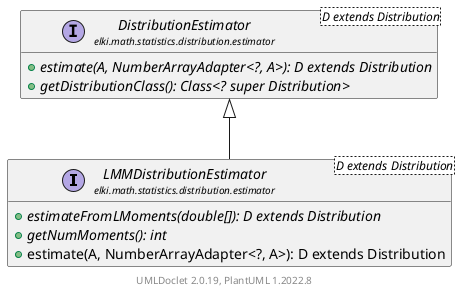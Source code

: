 @startuml
    remove .*\.(Instance|Par|Parameterizer|Factory)$
    set namespaceSeparator none
    hide empty fields
    hide empty methods

    interface "<size:14>LMMDistributionEstimator\n<size:10>elki.math.statistics.distribution.estimator" as elki.math.statistics.distribution.estimator.LMMDistributionEstimator<D extends Distribution> [[LMMDistributionEstimator.html]] {
        {abstract} +estimateFromLMoments(double[]): D extends Distribution
        {abstract} +getNumMoments(): int
        +estimate(A, NumberArrayAdapter<?, A>): D extends Distribution
    }

    interface "<size:14>DistributionEstimator\n<size:10>elki.math.statistics.distribution.estimator" as elki.math.statistics.distribution.estimator.DistributionEstimator<D extends Distribution> [[DistributionEstimator.html]] {
        {abstract} +estimate(A, NumberArrayAdapter<?, A>): D extends Distribution
        {abstract} +getDistributionClass(): Class<? super Distribution>
    }

    elki.math.statistics.distribution.estimator.DistributionEstimator <|-- elki.math.statistics.distribution.estimator.LMMDistributionEstimator

    center footer UMLDoclet 2.0.19, PlantUML 1.2022.8
@enduml
